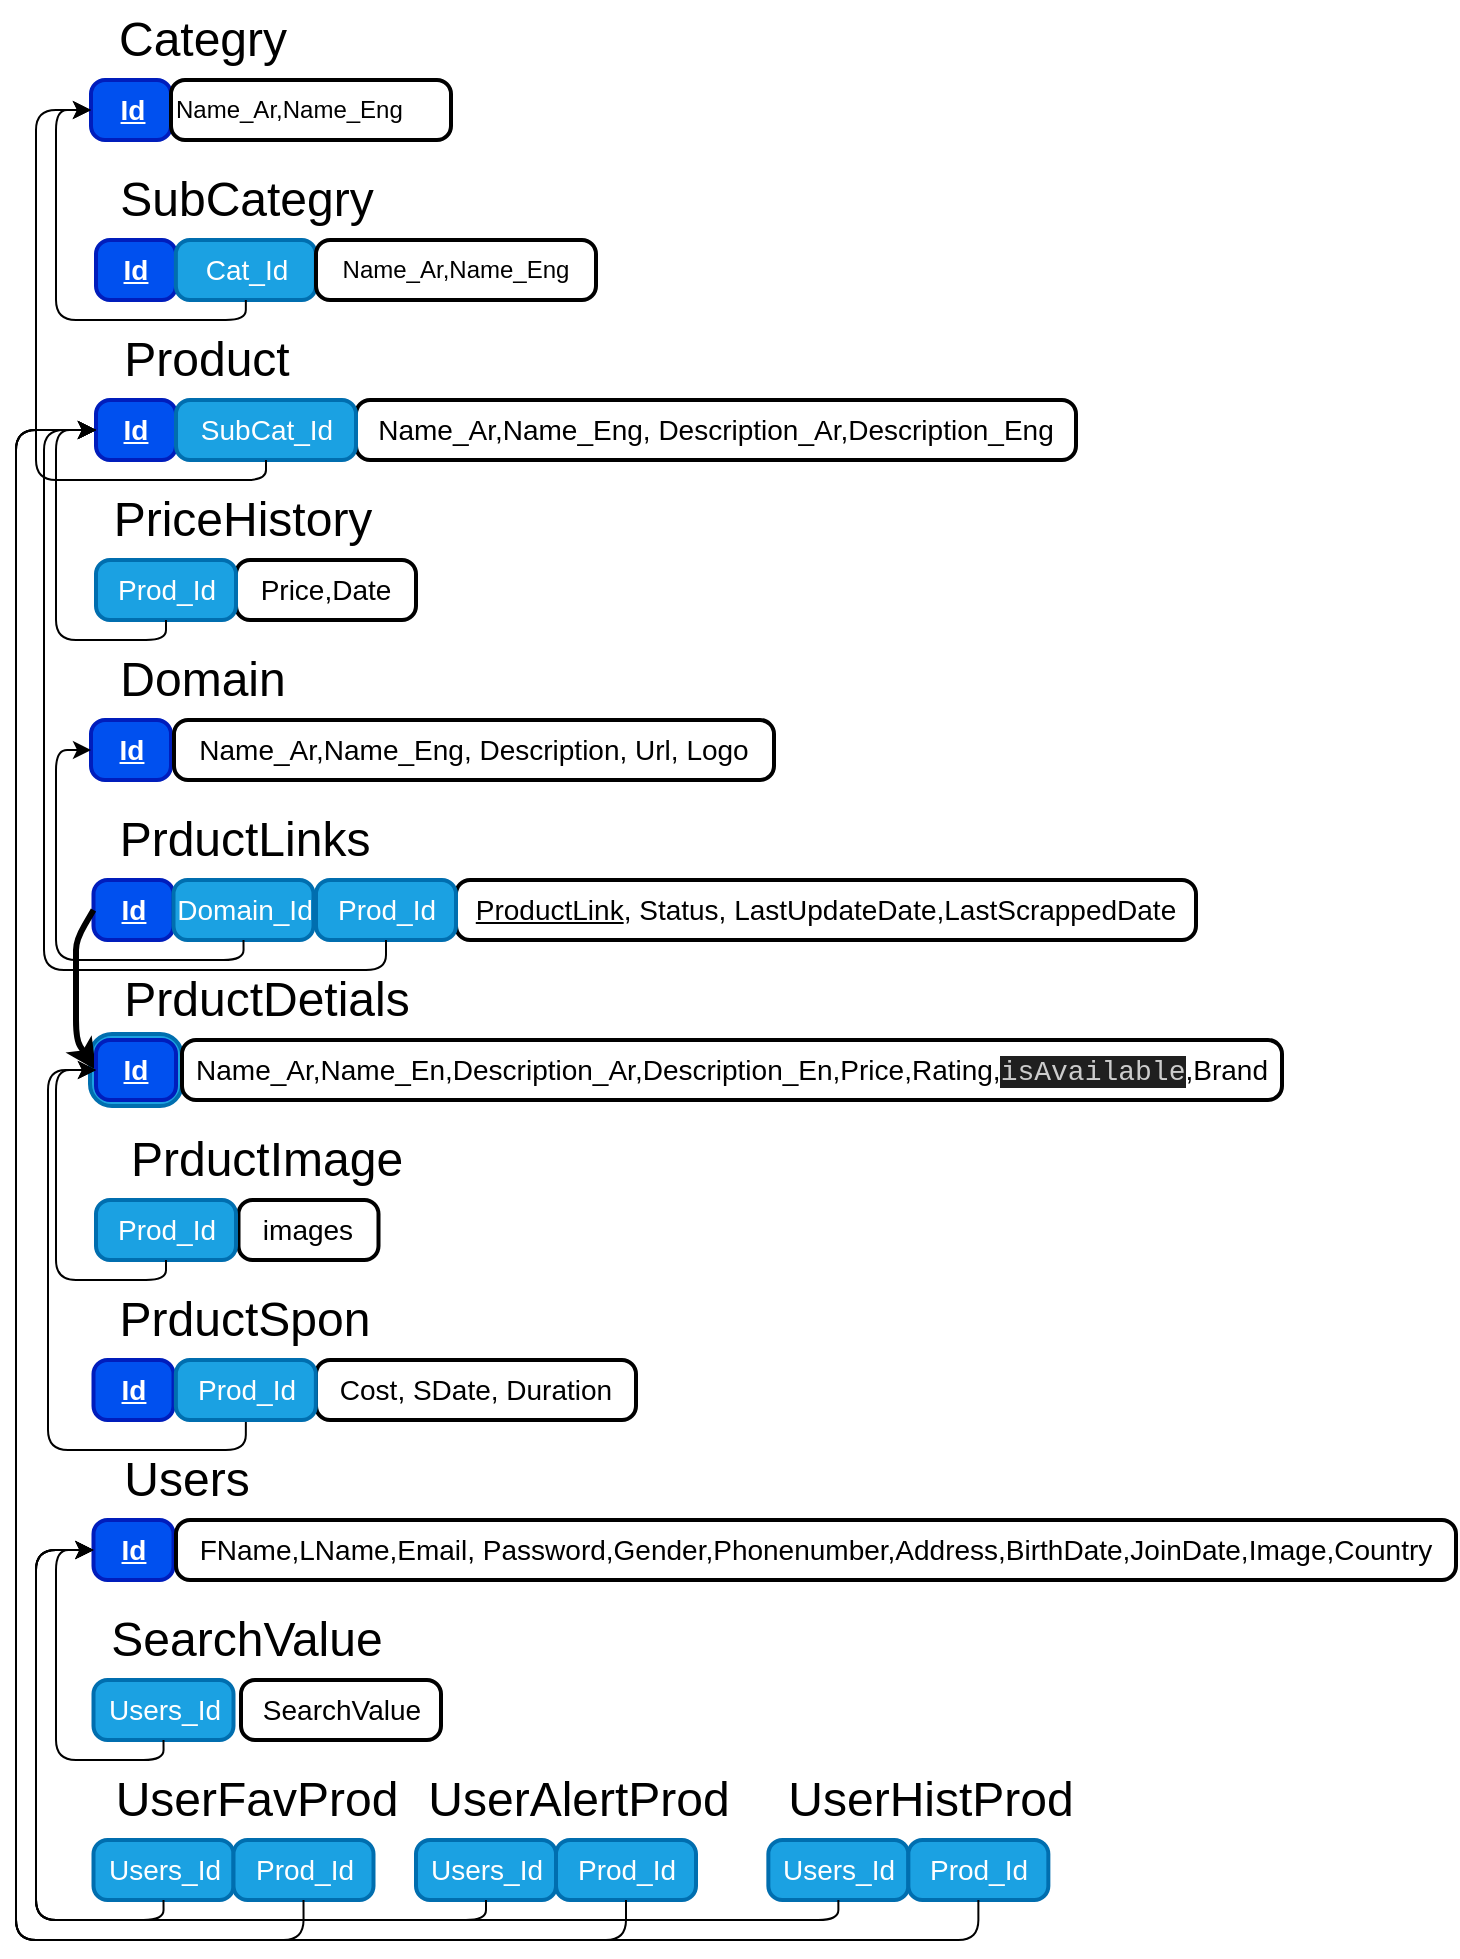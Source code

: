 <mxfile>
    <diagram id="7M1j6jTD5WMNC7OYtBL2" name="Page-1">
        <mxGraphModel dx="3304" dy="1448" grid="1" gridSize="10" guides="1" tooltips="1" connect="1" arrows="1" fold="1" page="1" pageScale="1" pageWidth="850" pageHeight="1100" math="0" shadow="0">
            <root>
                <mxCell id="0"/>
                <mxCell id="1" parent="0"/>
                <mxCell id="352" value="" style="rounded=1;html=1;absoluteArcSize=1;arcSize=22;strokeWidth=2;align=center;fillColor=#1ba1e2;fontColor=#ffffff;strokeColor=#006EAF;" vertex="1" parent="1">
                    <mxGeometry x="57" y="557" width="46" height="36" as="geometry"/>
                </mxCell>
                <mxCell id="269" value="&lt;span style=&quot;font-size: 14px;&quot;&gt;&lt;b&gt;&lt;u&gt;Id&lt;/u&gt;&lt;/b&gt;&lt;/span&gt;" style="rounded=1;html=1;absoluteArcSize=1;arcSize=14;strokeWidth=2;align=center;fillColor=#0050ef;fontColor=#ffffff;strokeColor=#001DBC;" vertex="1" parent="1">
                    <mxGeometry x="57.5" y="80" width="40" height="30" as="geometry"/>
                </mxCell>
                <mxCell id="270" value="&lt;font style=&quot;font-size: 24px;&quot;&gt;Categry&lt;/font&gt;" style="text;html=1;align=center;verticalAlign=middle;resizable=0;points=[];autosize=1;strokeColor=none;fillColor=none;labelBackgroundColor=none;" vertex="1" parent="1">
                    <mxGeometry x="57.5" y="40" width="110" height="40" as="geometry"/>
                </mxCell>
                <mxCell id="273" value="&lt;span style=&quot;font-size: 24px;&quot;&gt;SubCategry&lt;/span&gt;" style="text;html=1;align=center;verticalAlign=middle;resizable=0;points=[];autosize=1;strokeColor=none;fillColor=none;" vertex="1" parent="1">
                    <mxGeometry x="60" y="120" width="150" height="40" as="geometry"/>
                </mxCell>
                <mxCell id="274" value="Name_Ar,Name_Eng" style="rounded=1;absoluteArcSize=1;arcSize=14;strokeWidth=2;align=left;whiteSpace=wrap;html=1;glass=0;shadow=0;" vertex="1" parent="1">
                    <mxGeometry x="97.5" y="80" width="140" height="30" as="geometry"/>
                </mxCell>
                <mxCell id="276" value="&lt;span style=&quot;font-size: 24px;&quot;&gt;Product&lt;/span&gt;" style="text;html=1;align=center;verticalAlign=middle;resizable=0;points=[];autosize=1;strokeColor=none;fillColor=none;" vertex="1" parent="1">
                    <mxGeometry x="60" y="200" width="110" height="40" as="geometry"/>
                </mxCell>
                <mxCell id="277" value="&lt;b style=&quot;font-size: 14px;&quot;&gt;&lt;u&gt;Id&lt;/u&gt;&lt;/b&gt;" style="rounded=1;whiteSpace=wrap;html=1;absoluteArcSize=1;arcSize=14;strokeWidth=2;align=center;fillColor=#0050ef;fontColor=#ffffff;strokeColor=#001DBC;" vertex="1" parent="1">
                    <mxGeometry x="60" y="160" width="40" height="30" as="geometry"/>
                </mxCell>
                <mxCell id="279" value="&lt;b style=&quot;font-size: 14px;&quot;&gt;&lt;u&gt;Id&lt;/u&gt;&lt;/b&gt;" style="rounded=1;whiteSpace=wrap;html=1;absoluteArcSize=1;arcSize=14;strokeWidth=2;align=center;fillColor=#0050ef;fontColor=#ffffff;strokeColor=#001DBC;" vertex="1" parent="1">
                    <mxGeometry x="60" y="240" width="40" height="30" as="geometry"/>
                </mxCell>
                <mxCell id="280" value="&lt;span style=&quot;font-size: 14px;&quot;&gt;Name_Ar,Name_Eng, Description_Ar,&lt;/span&gt;&lt;span style=&quot;font-size: 14px;&quot;&gt;Description_Eng&lt;/span&gt;" style="rounded=1;whiteSpace=wrap;html=1;absoluteArcSize=1;arcSize=14;strokeWidth=2;align=center;" vertex="1" parent="1">
                    <mxGeometry x="190" y="240" width="360" height="30" as="geometry"/>
                </mxCell>
                <mxCell id="282" value="&lt;span style=&quot;font-size: 24px;&quot;&gt;PriceHistory&lt;/span&gt;" style="text;html=1;align=center;verticalAlign=middle;resizable=0;points=[];autosize=1;strokeColor=none;fillColor=none;" vertex="1" parent="1">
                    <mxGeometry x="57.5" y="280" width="150" height="40" as="geometry"/>
                </mxCell>
                <mxCell id="284" value="&lt;span style=&quot;font-size: 14px;&quot;&gt;Price,Date&lt;/span&gt;" style="rounded=1;whiteSpace=wrap;html=1;absoluteArcSize=1;arcSize=14;strokeWidth=2;align=center;" vertex="1" parent="1">
                    <mxGeometry x="130" y="320" width="90" height="30" as="geometry"/>
                </mxCell>
                <mxCell id="285" value="&lt;span style=&quot;font-size: 14px;&quot;&gt;Prod_Id&lt;/span&gt;" style="rounded=1;html=1;absoluteArcSize=1;arcSize=14;strokeWidth=2;align=center;fillColor=#1ba1e2;fontColor=#ffffff;strokeColor=#006EAF;" vertex="1" parent="1">
                    <mxGeometry x="60" y="320" width="70" height="30" as="geometry"/>
                </mxCell>
                <mxCell id="286" value="&lt;span style=&quot;font-size: 24px;&quot;&gt;Domain&lt;/span&gt;" style="text;html=1;align=center;verticalAlign=middle;resizable=0;points=[];autosize=1;strokeColor=none;fillColor=none;" vertex="1" parent="1">
                    <mxGeometry x="57.5" y="360" width="110" height="40" as="geometry"/>
                </mxCell>
                <mxCell id="287" value="&lt;b style=&quot;font-size: 14px;&quot;&gt;&lt;u&gt;Id&lt;/u&gt;&lt;/b&gt;" style="rounded=1;whiteSpace=wrap;html=1;absoluteArcSize=1;arcSize=14;strokeWidth=2;align=center;fillColor=#0050ef;fontColor=#ffffff;strokeColor=#001DBC;" vertex="1" parent="1">
                    <mxGeometry x="57.5" y="400" width="40" height="30" as="geometry"/>
                </mxCell>
                <mxCell id="288" value="&lt;span style=&quot;font-size: 14px;&quot;&gt;Name_Ar,Name_Eng, Description, Url, Logo&lt;/span&gt;" style="rounded=1;whiteSpace=wrap;html=1;absoluteArcSize=1;arcSize=14;strokeWidth=2;align=center;" vertex="1" parent="1">
                    <mxGeometry x="99" y="400" width="300" height="30" as="geometry"/>
                </mxCell>
                <mxCell id="289" value="&lt;span style=&quot;font-size: 24px;&quot;&gt;PrductLinks&lt;/span&gt;" style="text;html=1;align=center;verticalAlign=middle;resizable=0;points=[];autosize=1;strokeColor=none;fillColor=none;" vertex="1" parent="1">
                    <mxGeometry x="58.75" y="440" width="150" height="40" as="geometry"/>
                </mxCell>
                <mxCell id="290" value="&lt;b style=&quot;font-size: 14px;&quot;&gt;&lt;u&gt;Id&lt;/u&gt;&lt;/b&gt;" style="rounded=1;whiteSpace=wrap;html=1;absoluteArcSize=1;arcSize=14;strokeWidth=2;align=center;fillColor=#0050ef;fontColor=#ffffff;strokeColor=#001DBC;" vertex="1" parent="1">
                    <mxGeometry x="58.75" y="480" width="40" height="30" as="geometry"/>
                </mxCell>
                <mxCell id="291" value="&lt;span style=&quot;font-size: 14px;&quot;&gt;&lt;u&gt;ProductLink&lt;/u&gt;, Status, LastUpdateDate,LastScrappedDate&lt;/span&gt;" style="rounded=1;whiteSpace=wrap;html=1;absoluteArcSize=1;arcSize=14;strokeWidth=2;align=center;" vertex="1" parent="1">
                    <mxGeometry x="240" y="480" width="370" height="30" as="geometry"/>
                </mxCell>
                <mxCell id="293" value="&lt;span style=&quot;font-size: 24px;&quot;&gt;PrductDetials&lt;/span&gt;" style="text;html=1;align=center;verticalAlign=middle;resizable=0;points=[];autosize=1;strokeColor=none;fillColor=none;" vertex="1" parent="1">
                    <mxGeometry x="60" y="520" width="170" height="40" as="geometry"/>
                </mxCell>
                <mxCell id="347" style="edgeStyle=none;html=1;entryX=0;entryY=0.5;entryDx=0;entryDy=0;endArrow=none;endFill=0;startArrow=classic;startFill=1;exitX=0;exitY=0.5;exitDx=0;exitDy=0;strokeWidth=3;" edge="1" parent="1" source="294" target="290">
                    <mxGeometry relative="1" as="geometry">
                        <Array as="points">
                            <mxPoint x="50" y="560"/>
                            <mxPoint x="50" y="530"/>
                            <mxPoint x="50" y="510"/>
                        </Array>
                    </mxGeometry>
                </mxCell>
                <mxCell id="294" value="&lt;b style=&quot;font-size: 14px;&quot;&gt;&lt;u&gt;Id&lt;/u&gt;&lt;/b&gt;" style="rounded=1;whiteSpace=wrap;html=1;absoluteArcSize=1;arcSize=14;strokeWidth=2;align=center;fillColor=#0050ef;fontColor=#ffffff;strokeColor=#001DBC;" vertex="1" parent="1">
                    <mxGeometry x="60" y="560" width="40" height="30" as="geometry"/>
                </mxCell>
                <mxCell id="295" value="&lt;span style=&quot;font-size: 14px;&quot;&gt;Name_Ar,Name_En,Description_Ar,Description_En,Price,Rating,&lt;/span&gt;&lt;span style=&quot;background-color: rgb(31, 31, 31); color: rgb(204, 204, 204); font-family: Consolas, &amp;quot;Courier New&amp;quot;, monospace; font-size: 14px;&quot;&gt;isAvailable&lt;/span&gt;&lt;span style=&quot;font-size: 14px; background-color: initial;&quot;&gt;,Brand&lt;/span&gt;" style="rounded=1;whiteSpace=wrap;html=1;absoluteArcSize=1;arcSize=14;strokeWidth=2;align=center;" vertex="1" parent="1">
                    <mxGeometry x="103" y="560" width="550" height="30" as="geometry"/>
                </mxCell>
                <mxCell id="296" value="&lt;span style=&quot;font-size: 24px;&quot;&gt;PrductImage&lt;/span&gt;" style="text;html=1;align=center;verticalAlign=middle;resizable=0;points=[];autosize=1;strokeColor=none;fillColor=none;" vertex="1" parent="1">
                    <mxGeometry x="65" y="600" width="160" height="40" as="geometry"/>
                </mxCell>
                <mxCell id="298" value="&lt;span style=&quot;font-size: 14px;&quot;&gt;images&lt;/span&gt;" style="rounded=1;whiteSpace=wrap;html=1;absoluteArcSize=1;arcSize=14;strokeWidth=2;align=center;" vertex="1" parent="1">
                    <mxGeometry x="131.25" y="640" width="70" height="30" as="geometry"/>
                </mxCell>
                <mxCell id="299" value="&lt;span style=&quot;font-size: 14px;&quot;&gt;Prod_Id&lt;/span&gt;" style="rounded=1;html=1;absoluteArcSize=1;arcSize=14;strokeWidth=2;align=center;fillColor=#1ba1e2;fontColor=#ffffff;strokeColor=#006EAF;" vertex="1" parent="1">
                    <mxGeometry x="60" y="640" width="70" height="30" as="geometry"/>
                </mxCell>
                <mxCell id="301" value="&lt;span style=&quot;font-size: 24px;&quot;&gt;PrductSpon&lt;/span&gt;" style="text;html=1;align=center;verticalAlign=middle;resizable=0;points=[];autosize=1;strokeColor=none;fillColor=none;" vertex="1" parent="1">
                    <mxGeometry x="58.75" y="680" width="150" height="40" as="geometry"/>
                </mxCell>
                <mxCell id="302" value="&lt;b style=&quot;font-size: 14px;&quot;&gt;&lt;u&gt;Id&lt;/u&gt;&lt;/b&gt;" style="rounded=1;whiteSpace=wrap;html=1;absoluteArcSize=1;arcSize=14;strokeWidth=2;align=center;fillColor=#0050ef;fontColor=#ffffff;strokeColor=#001DBC;" vertex="1" parent="1">
                    <mxGeometry x="58.75" y="720" width="40" height="30" as="geometry"/>
                </mxCell>
                <mxCell id="303" value="&lt;span style=&quot;font-size: 14px;&quot;&gt;Cost, SDate, Duration&lt;/span&gt;" style="rounded=1;whiteSpace=wrap;html=1;absoluteArcSize=1;arcSize=14;strokeWidth=2;align=center;" vertex="1" parent="1">
                    <mxGeometry x="170" y="720" width="160" height="30" as="geometry"/>
                </mxCell>
                <mxCell id="304" value="&lt;span style=&quot;font-size: 24px;&quot;&gt;Users&lt;/span&gt;" style="text;html=1;align=center;verticalAlign=middle;resizable=0;points=[];autosize=1;strokeColor=none;fillColor=none;" vertex="1" parent="1">
                    <mxGeometry x="60" y="760" width="90" height="40" as="geometry"/>
                </mxCell>
                <mxCell id="305" value="&lt;b style=&quot;font-size: 14px;&quot;&gt;&lt;u&gt;Id&lt;/u&gt;&lt;/b&gt;" style="rounded=1;whiteSpace=wrap;html=1;absoluteArcSize=1;arcSize=14;strokeWidth=2;align=center;fillColor=#0050ef;fontColor=#ffffff;strokeColor=#001DBC;" vertex="1" parent="1">
                    <mxGeometry x="58.75" y="800" width="40" height="30" as="geometry"/>
                </mxCell>
                <mxCell id="306" value="&lt;span style=&quot;font-size: 14px;&quot;&gt;FName,LName,Email, Password,Gender,Phonenumber,Address,BirthDate,JoinDate,Image,Country&lt;/span&gt;" style="rounded=1;whiteSpace=wrap;html=1;absoluteArcSize=1;arcSize=14;strokeWidth=2;align=center;" vertex="1" parent="1">
                    <mxGeometry x="100" y="800" width="640" height="30" as="geometry"/>
                </mxCell>
                <mxCell id="307" value="&lt;span style=&quot;font-size: 24px;&quot;&gt;SearchValue&lt;/span&gt;" style="text;html=1;align=center;verticalAlign=middle;resizable=0;points=[];autosize=1;strokeColor=none;fillColor=none;" vertex="1" parent="1">
                    <mxGeometry x="55" y="840" width="160" height="40" as="geometry"/>
                </mxCell>
                <mxCell id="309" value="&lt;span style=&quot;font-size: 14px;&quot;&gt;Users_Id&lt;/span&gt;" style="rounded=1;html=1;absoluteArcSize=1;arcSize=14;strokeWidth=2;align=center;fillColor=#1ba1e2;fontColor=#ffffff;strokeColor=#006EAF;" vertex="1" parent="1">
                    <mxGeometry x="58.75" y="880" width="70" height="30" as="geometry"/>
                </mxCell>
                <mxCell id="308" value="&lt;span style=&quot;font-size: 14px;&quot;&gt;SearchValue&lt;/span&gt;" style="rounded=1;whiteSpace=wrap;html=1;absoluteArcSize=1;arcSize=14;strokeWidth=2;align=center;" vertex="1" parent="1">
                    <mxGeometry x="132.5" y="880" width="100" height="30" as="geometry"/>
                </mxCell>
                <mxCell id="310" value="&lt;span style=&quot;font-size: 24px;&quot;&gt;UserFavProd&lt;/span&gt;" style="text;html=1;align=center;verticalAlign=middle;resizable=0;points=[];autosize=1;strokeColor=none;fillColor=none;" vertex="1" parent="1">
                    <mxGeometry x="60" y="920" width="160" height="40" as="geometry"/>
                </mxCell>
                <mxCell id="313" value="&lt;span style=&quot;font-size: 14px;&quot;&gt;Users_Id&lt;/span&gt;" style="rounded=1;html=1;absoluteArcSize=1;arcSize=14;strokeWidth=2;align=center;fillColor=#1ba1e2;fontColor=#ffffff;strokeColor=#006EAF;" vertex="1" parent="1">
                    <mxGeometry x="58.75" y="960" width="70" height="30" as="geometry"/>
                </mxCell>
                <mxCell id="314" value="&lt;span style=&quot;font-size: 14px;&quot;&gt;Prod_Id&lt;/span&gt;" style="rounded=1;html=1;absoluteArcSize=1;arcSize=14;strokeWidth=2;align=center;fillColor=#1ba1e2;fontColor=#ffffff;strokeColor=#006EAF;" vertex="1" parent="1">
                    <mxGeometry x="128.75" y="960" width="70" height="30" as="geometry"/>
                </mxCell>
                <mxCell id="315" value="&lt;span style=&quot;font-size: 24px;&quot;&gt;UserAlertProd&lt;/span&gt;" style="text;html=1;align=center;verticalAlign=middle;resizable=0;points=[];autosize=1;strokeColor=none;fillColor=none;" vertex="1" parent="1">
                    <mxGeometry x="216.25" y="920" width="170" height="40" as="geometry"/>
                </mxCell>
                <mxCell id="316" value="&lt;span style=&quot;font-size: 14px;&quot;&gt;Users_Id&lt;/span&gt;" style="rounded=1;html=1;absoluteArcSize=1;arcSize=14;strokeWidth=2;align=center;fillColor=#1ba1e2;fontColor=#ffffff;strokeColor=#006EAF;" vertex="1" parent="1">
                    <mxGeometry x="220" y="960" width="70" height="30" as="geometry"/>
                </mxCell>
                <mxCell id="317" value="&lt;span style=&quot;font-size: 14px;&quot;&gt;Prod_Id&lt;/span&gt;" style="rounded=1;html=1;absoluteArcSize=1;arcSize=14;strokeWidth=2;align=center;fillColor=#1ba1e2;fontColor=#ffffff;strokeColor=#006EAF;" vertex="1" parent="1">
                    <mxGeometry x="290" y="960" width="70" height="30" as="geometry"/>
                </mxCell>
                <mxCell id="318" value="&lt;span style=&quot;font-size: 24px;&quot;&gt;UserHistProd&lt;/span&gt;" style="text;html=1;align=center;verticalAlign=middle;resizable=0;points=[];autosize=1;strokeColor=none;fillColor=none;" vertex="1" parent="1">
                    <mxGeometry x="392.43" y="920" width="170" height="40" as="geometry"/>
                </mxCell>
                <mxCell id="319" value="&lt;span style=&quot;font-size: 14px;&quot;&gt;Users_Id&lt;/span&gt;" style="rounded=1;html=1;absoluteArcSize=1;arcSize=14;strokeWidth=2;align=center;fillColor=#1ba1e2;fontColor=#ffffff;strokeColor=#006EAF;" vertex="1" parent="1">
                    <mxGeometry x="396.18" y="960" width="70" height="30" as="geometry"/>
                </mxCell>
                <mxCell id="320" value="&lt;span style=&quot;font-size: 14px;&quot;&gt;Prod_Id&lt;/span&gt;" style="rounded=1;html=1;absoluteArcSize=1;arcSize=14;strokeWidth=2;align=center;fillColor=#1ba1e2;fontColor=#ffffff;strokeColor=#006EAF;" vertex="1" parent="1">
                    <mxGeometry x="466.18" y="960" width="70" height="30" as="geometry"/>
                </mxCell>
                <mxCell id="321" value="&lt;span style=&quot;font-size: 14px;&quot;&gt;Cat_Id&lt;/span&gt;" style="rounded=1;html=1;absoluteArcSize=1;arcSize=14;strokeWidth=2;align=center;fillColor=#1ba1e2;fontColor=#ffffff;strokeColor=#006EAF;" vertex="1" parent="1">
                    <mxGeometry x="99.93" y="160" width="70" height="30" as="geometry"/>
                </mxCell>
                <mxCell id="322" value="&lt;span style=&quot;text-align: left;&quot;&gt;Name_Ar,Name_Eng&lt;/span&gt;" style="rounded=1;whiteSpace=wrap;html=1;absoluteArcSize=1;arcSize=14;strokeWidth=2;align=center;" vertex="1" parent="1">
                    <mxGeometry x="170" y="160" width="140" height="30" as="geometry"/>
                </mxCell>
                <mxCell id="324" style="edgeStyle=orthogonalEdgeStyle;html=1;entryX=0;entryY=0.5;entryDx=0;entryDy=0;fontSize=14;align=center;exitX=0.5;exitY=1;exitDx=0;exitDy=0;" edge="1" parent="1" source="321" target="269">
                    <mxGeometry relative="1" as="geometry">
                        <mxPoint x="114.93" y="190" as="sourcePoint"/>
                        <mxPoint x="39.93" y="97" as="targetPoint"/>
                        <Array as="points">
                            <mxPoint x="135" y="200"/>
                            <mxPoint x="40" y="200"/>
                            <mxPoint x="40" y="95"/>
                        </Array>
                    </mxGeometry>
                </mxCell>
                <mxCell id="325" value="&lt;span style=&quot;font-size: 14px;&quot;&gt;SubCat_Id&lt;/span&gt;" style="rounded=1;html=1;absoluteArcSize=1;arcSize=14;strokeWidth=2;align=center;fillColor=#1ba1e2;fontColor=#ffffff;strokeColor=#006EAF;" vertex="1" parent="1">
                    <mxGeometry x="100" y="240" width="90" height="30" as="geometry"/>
                </mxCell>
                <mxCell id="326" style="edgeStyle=orthogonalEdgeStyle;html=1;entryX=0;entryY=0.5;entryDx=0;entryDy=0;fontSize=14;align=center;exitX=0.5;exitY=1;exitDx=0;exitDy=0;" edge="1" parent="1" source="325" target="269">
                    <mxGeometry relative="1" as="geometry">
                        <mxPoint x="132.5" y="270" as="sourcePoint"/>
                        <mxPoint x="55.07" y="175" as="targetPoint"/>
                        <Array as="points">
                            <mxPoint x="145" y="280"/>
                            <mxPoint x="30" y="280"/>
                            <mxPoint x="30" y="95"/>
                        </Array>
                    </mxGeometry>
                </mxCell>
                <mxCell id="327" value="&lt;span style=&quot;font-size: 14px;&quot;&gt;Domain_Id&lt;/span&gt;" style="rounded=1;html=1;absoluteArcSize=1;arcSize=14;strokeWidth=2;align=center;fillColor=#1ba1e2;fontColor=#ffffff;strokeColor=#006EAF;" vertex="1" parent="1">
                    <mxGeometry x="98.75" y="480" width="70" height="30" as="geometry"/>
                </mxCell>
                <mxCell id="328" style="edgeStyle=orthogonalEdgeStyle;html=1;entryX=0;entryY=0.5;entryDx=0;entryDy=0;fontSize=14;align=center;exitX=0.5;exitY=1;exitDx=0;exitDy=0;" edge="1" parent="1" source="327" target="287">
                    <mxGeometry relative="1" as="geometry">
                        <mxPoint x="129.88" y="525" as="sourcePoint"/>
                        <mxPoint x="42.38" y="350" as="targetPoint"/>
                        <Array as="points">
                            <mxPoint x="134" y="520"/>
                            <mxPoint x="40" y="520"/>
                            <mxPoint x="40" y="415"/>
                        </Array>
                    </mxGeometry>
                </mxCell>
                <mxCell id="329" style="edgeStyle=orthogonalEdgeStyle;html=1;entryX=0;entryY=0.5;entryDx=0;entryDy=0;fontSize=14;align=center;exitX=0.5;exitY=1;exitDx=0;exitDy=0;" edge="1" parent="1" source="299" target="294">
                    <mxGeometry relative="1" as="geometry">
                        <mxPoint x="125.63" y="670" as="sourcePoint"/>
                        <mxPoint x="49.38" y="575" as="targetPoint"/>
                        <Array as="points">
                            <mxPoint x="95" y="680"/>
                            <mxPoint x="40" y="680"/>
                            <mxPoint x="40" y="575"/>
                        </Array>
                    </mxGeometry>
                </mxCell>
                <mxCell id="331" style="edgeStyle=orthogonalEdgeStyle;html=1;entryX=0;entryY=0.5;entryDx=0;entryDy=0;fontSize=14;align=center;exitX=0.5;exitY=1;exitDx=0;exitDy=0;" edge="1" parent="1" source="332" target="294">
                    <mxGeometry relative="1" as="geometry">
                        <mxPoint x="132.43" y="755" as="sourcePoint"/>
                        <mxPoint x="98.68" y="660" as="targetPoint"/>
                        <Array as="points">
                            <mxPoint x="135" y="765"/>
                            <mxPoint x="36" y="765"/>
                            <mxPoint x="36" y="575"/>
                        </Array>
                    </mxGeometry>
                </mxCell>
                <mxCell id="332" value="&lt;span style=&quot;font-size: 14px;&quot;&gt;Prod_Id&lt;/span&gt;" style="rounded=1;html=1;absoluteArcSize=1;arcSize=14;strokeWidth=2;align=center;fillColor=#1ba1e2;fontColor=#ffffff;strokeColor=#006EAF;" vertex="1" parent="1">
                    <mxGeometry x="99.93" y="720" width="70" height="30" as="geometry"/>
                </mxCell>
                <mxCell id="333" style="edgeStyle=orthogonalEdgeStyle;html=1;fontSize=14;align=center;exitX=0.5;exitY=1;exitDx=0;exitDy=0;entryX=0;entryY=0.5;entryDx=0;entryDy=0;" edge="1" parent="1" source="309" target="305">
                    <mxGeometry relative="1" as="geometry">
                        <mxPoint x="132.5" y="904.96" as="sourcePoint"/>
                        <mxPoint x="40" y="810" as="targetPoint"/>
                        <Array as="points">
                            <mxPoint x="94" y="920"/>
                            <mxPoint x="40" y="920"/>
                            <mxPoint x="40" y="815"/>
                        </Array>
                    </mxGeometry>
                </mxCell>
                <mxCell id="334" style="edgeStyle=orthogonalEdgeStyle;html=1;fontSize=14;align=center;exitX=0.5;exitY=1;exitDx=0;exitDy=0;entryX=0;entryY=0.5;entryDx=0;entryDy=0;" edge="1" parent="1" source="313" target="305">
                    <mxGeometry relative="1" as="geometry">
                        <mxPoint x="97.49" y="1005" as="sourcePoint"/>
                        <mxPoint x="62.49" y="910" as="targetPoint"/>
                        <Array as="points">
                            <mxPoint x="94" y="1000"/>
                            <mxPoint x="30" y="1000"/>
                            <mxPoint x="30" y="815"/>
                        </Array>
                    </mxGeometry>
                </mxCell>
                <mxCell id="335" style="edgeStyle=orthogonalEdgeStyle;html=1;fontSize=14;align=center;exitX=0.5;exitY=1;exitDx=0;exitDy=0;entryX=0;entryY=0.5;entryDx=0;entryDy=0;" edge="1" parent="1" source="319" target="305">
                    <mxGeometry relative="1" as="geometry">
                        <mxPoint x="103.75" y="1000" as="sourcePoint"/>
                        <mxPoint x="68.75" y="905" as="targetPoint"/>
                        <Array as="points">
                            <mxPoint x="431" y="1000"/>
                            <mxPoint x="30" y="1000"/>
                            <mxPoint x="30" y="815"/>
                        </Array>
                    </mxGeometry>
                </mxCell>
                <mxCell id="336" style="edgeStyle=orthogonalEdgeStyle;html=1;fontSize=14;align=center;exitX=0.5;exitY=1;exitDx=0;exitDy=0;" edge="1" parent="1" source="316" target="305">
                    <mxGeometry relative="1" as="geometry">
                        <mxPoint x="89.75" y="995" as="sourcePoint"/>
                        <mxPoint x="54.75" y="900" as="targetPoint"/>
                        <Array as="points">
                            <mxPoint x="255" y="1000"/>
                            <mxPoint x="30" y="1000"/>
                            <mxPoint x="30" y="815"/>
                        </Array>
                    </mxGeometry>
                </mxCell>
                <mxCell id="337" style="edgeStyle=orthogonalEdgeStyle;html=1;fontSize=14;align=center;exitX=0.5;exitY=1;exitDx=0;exitDy=0;entryX=0;entryY=0.5;entryDx=0;entryDy=0;" edge="1" parent="1" source="314" target="279">
                    <mxGeometry relative="1" as="geometry">
                        <mxPoint x="168.68" y="1000" as="sourcePoint"/>
                        <mxPoint x="133.68" y="905" as="targetPoint"/>
                        <Array as="points">
                            <mxPoint x="164" y="1010"/>
                            <mxPoint x="20" y="1010"/>
                            <mxPoint x="20" y="255"/>
                        </Array>
                    </mxGeometry>
                </mxCell>
                <mxCell id="338" style="edgeStyle=orthogonalEdgeStyle;html=1;fontSize=14;align=center;exitX=0.5;exitY=1;exitDx=0;exitDy=0;entryX=0;entryY=0.5;entryDx=0;entryDy=0;" edge="1" parent="1" source="320" target="279">
                    <mxGeometry relative="1" as="geometry">
                        <mxPoint x="506.11" y="1000" as="sourcePoint"/>
                        <mxPoint x="133.68" y="905" as="targetPoint"/>
                        <Array as="points">
                            <mxPoint x="501" y="1010"/>
                            <mxPoint x="20" y="1010"/>
                            <mxPoint x="20" y="255"/>
                        </Array>
                    </mxGeometry>
                </mxCell>
                <mxCell id="339" style="edgeStyle=orthogonalEdgeStyle;html=1;fontSize=14;align=center;exitX=0.5;exitY=1;exitDx=0;exitDy=0;entryX=0;entryY=0.5;entryDx=0;entryDy=0;" edge="1" parent="1" source="317" target="279">
                    <mxGeometry relative="1" as="geometry">
                        <mxPoint x="329.93" y="1000" as="sourcePoint"/>
                        <mxPoint x="133.68" y="905" as="targetPoint"/>
                        <Array as="points">
                            <mxPoint x="325" y="1010"/>
                            <mxPoint x="20" y="1010"/>
                            <mxPoint x="20" y="255"/>
                        </Array>
                    </mxGeometry>
                </mxCell>
                <mxCell id="343" value="&lt;span style=&quot;font-size: 14px;&quot;&gt;Prod_Id&lt;/span&gt;" style="rounded=1;html=1;absoluteArcSize=1;arcSize=14;strokeWidth=2;align=center;fillColor=#1ba1e2;fontColor=#ffffff;strokeColor=#006EAF;" vertex="1" parent="1">
                    <mxGeometry x="170" y="480" width="70" height="30" as="geometry"/>
                </mxCell>
                <mxCell id="344" style="edgeStyle=orthogonalEdgeStyle;html=1;entryX=0;entryY=0.5;entryDx=0;entryDy=0;fontSize=14;align=center;exitX=0.5;exitY=1;exitDx=0;exitDy=0;" edge="1" parent="1" source="343" target="279">
                    <mxGeometry relative="1" as="geometry">
                        <mxPoint x="143.75" y="520" as="sourcePoint"/>
                        <mxPoint x="67.5" y="425" as="targetPoint"/>
                        <Array as="points">
                            <mxPoint x="205" y="525"/>
                            <mxPoint x="34" y="525"/>
                            <mxPoint x="34" y="255"/>
                        </Array>
                    </mxGeometry>
                </mxCell>
                <mxCell id="345" style="edgeStyle=orthogonalEdgeStyle;html=1;entryX=0;entryY=0.5;entryDx=0;entryDy=0;fontSize=14;align=center;exitX=0.5;exitY=1;exitDx=0;exitDy=0;" edge="1" parent="1" source="285" target="279">
                    <mxGeometry relative="1" as="geometry">
                        <mxPoint x="215" y="520.0" as="sourcePoint"/>
                        <mxPoint x="70" y="265" as="targetPoint"/>
                        <Array as="points">
                            <mxPoint x="95" y="360"/>
                            <mxPoint x="40" y="360"/>
                            <mxPoint x="40" y="255"/>
                        </Array>
                    </mxGeometry>
                </mxCell>
            </root>
        </mxGraphModel>
    </diagram>
</mxfile>